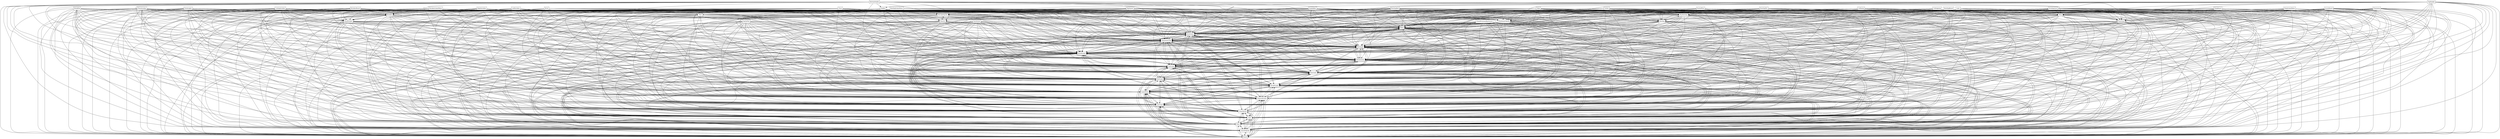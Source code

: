 digraph{
graph [rankdir=TB];
node [shape=box];
edge [arrowhead=normal];
0[label="Pong",]
1[label="Wall",]
2[label="Lane",]
3[label="Pucksupply",]
4[label="Leftpong",]
5[label="Menu",]
6[label="SaveGame",]
7[label="Floorbrickles",]
8[label="PlayBowling",]
9[label="Board",]
10[label="BrickPile",]
11[label="CheckPreviousBestScore",]
12[label="ClassDiagram",]
13[label="Rightpont",]
14[label="Point",]
15[label="Size",]
16[label="Bowling",]
17[label="GameSprite",]
18[label="Leftbrickles",]
19[label="StationarySprite",]
20[label="ListGame",]
21[label="Edge",]
22[label="BowlingPin",]
23[label="PongGameMenu",]
24[label="Brick",]
25[label="BowlingGameMenu",]
26[label="Brickles",]
27[label="Paddle",]
28[label="Gutter",]
29[label="BottomPaddle",]
30[label="UninstallGame",]
31[label="GameMenu",]
32[label="ArcadeGame",]
33[label="SaveScore",]
34[label="Floorpong",]
35[label="EndofAlley",]
36[label="ExitGame",]
37[label="MovableSprite",]
38[label="ScoreBoard",]
39[label="PlayGame",]
40[label="PlayPong",]
41[label="Puck",]
42[label="UseCases",]
43[label="DividingLine",]
44[label="Ceilingbrickles",]
45[label="TopPaddle",]
46[label="Ceilingpong",]
47[label="Initialization",]
48[label="InstallGame",]
49[label="Rightbrickles",]
50[label="PlayBrickles",]
51[label="Velocity",]
52[label="PongBoard",]
53[label="BricklesGameMenu",]
54[label="BowlingBoard",]
55[label="SpritePair",]
56[label="RackofPins",]
57[label="BricklesBoard",]
58[label="Rectangle",]
59[label="BowlingBall",]
60[label="AnimationLoop",]
0->5[label="",]
0->6[label="",]
0->9[label="",]
0->12[label="",]
0->14[label="",]
0->15[label="",]
0->17[label="",]
0->20[label="",]
0->30[label="",]
0->31[label="",]
0->32[label="",]
0->36[label="",]
0->39[label="",]
0->40[label="",]
0->42[label="",]
0->47[label="",]
0->48[label="",]
0->58[label="",]
0->60[label="",]
1->5[label="",]
1->6[label="",]
1->9[label="",]
1->12[label="",]
1->14[label="",]
1->15[label="",]
1->17[label="",]
1->19[label="",]
1->20[label="",]
1->30[label="",]
1->31[label="",]
1->32[label="",]
1->36[label="",]
1->39[label="",]
1->42[label="",]
1->47[label="",]
1->48[label="",]
1->58[label="",]
1->60[label="",]
2->5[label="",]
2->6[label="",]
2->8[label="",]
2->9[label="",]
2->12[label="",]
2->14[label="",]
2->15[label="",]
2->16[label="",]
2->17[label="",]
2->19[label="",]
2->20[label="",]
2->30[label="",]
2->31[label="",]
2->32[label="",]
2->36[label="",]
2->39[label="",]
2->42[label="",]
2->47[label="",]
2->48[label="",]
2->58[label="",]
2->60[label="",]
3->5[label="",]
3->6[label="",]
3->9[label="",]
3->12[label="",]
3->14[label="",]
3->15[label="",]
3->17[label="",]
3->20[label="",]
3->26[label="",]
3->30[label="",]
3->31[label="",]
3->32[label="",]
3->36[label="",]
3->39[label="",]
3->42[label="",]
3->47[label="",]
3->48[label="",]
3->50[label="",]
3->58[label="",]
3->60[label="",]
4->0[label="",]
4->1[label="",]
4->5[label="",]
4->6[label="",]
4->9[label="",]
4->12[label="",]
4->14[label="",]
4->15[label="",]
4->17[label="",]
4->19[label="",]
4->20[label="",]
4->30[label="",]
4->31[label="",]
4->32[label="",]
4->36[label="",]
4->39[label="",]
4->40[label="",]
4->42[label="",]
4->47[label="",]
4->48[label="",]
4->58[label="",]
4->60[label="",]
5->6[label="",]
5->9[label="",]
5->12[label="",]
5->14[label="",]
5->15[label="",]
5->17[label="",]
5->20[label="",]
5->30[label="",]
5->31[label="",]
5->32[label="",]
5->36[label="",]
5->39[label="",]
5->42[label="",]
5->47[label="",]
5->48[label="",]
5->58[label="",]
5->60[label="",]
6->5[label="",]
6->9[label="",]
6->12[label="",]
6->14[label="",]
6->15[label="",]
6->17[label="",]
6->20[label="",]
6->30[label="",]
6->31[label="",]
6->32[label="",]
6->36[label="",]
6->39[label="",]
6->42[label="",]
6->47[label="",]
6->48[label="",]
6->58[label="",]
6->60[label="",]
7->5[label="",]
7->6[label="",]
7->9[label="",]
7->12[label="",]
7->14[label="",]
7->15[label="",]
7->17[label="",]
7->19[label="",]
7->20[label="",]
7->26[label="",]
7->30[label="",]
7->31[label="",]
7->32[label="",]
7->36[label="",]
7->39[label="",]
7->42[label="",]
7->47[label="",]
7->48[label="",]
7->50[label="",]
7->58[label="",]
7->60[label="",]
8->5[label="",]
8->6[label="",]
8->9[label="",]
8->12[label="",]
8->14[label="",]
8->15[label="",]
8->16[label="",]
8->17[label="",]
8->20[label="",]
8->30[label="",]
8->31[label="",]
8->32[label="",]
8->36[label="",]
8->39[label="",]
8->42[label="",]
8->47[label="",]
8->48[label="",]
8->58[label="",]
8->60[label="",]
9->5[label="",]
9->6[label="",]
9->12[label="",]
9->14[label="",]
9->15[label="",]
9->17[label="",]
9->20[label="",]
9->30[label="",]
9->31[label="",]
9->32[label="",]
9->36[label="",]
9->39[label="",]
9->42[label="",]
9->47[label="",]
9->48[label="",]
9->58[label="",]
9->60[label="",]
10->5[label="",]
10->6[label="",]
10->9[label="",]
10->12[label="",]
10->14[label="",]
10->15[label="",]
10->17[label="",]
10->19[label="",]
10->20[label="",]
10->26[label="",]
10->30[label="",]
10->31[label="",]
10->32[label="",]
10->36[label="",]
10->39[label="",]
10->42[label="",]
10->47[label="",]
10->48[label="",]
10->50[label="",]
10->58[label="",]
10->60[label="",]
11->5[label="",]
11->6[label="",]
11->9[label="",]
11->12[label="",]
11->14[label="",]
11->15[label="",]
11->17[label="",]
11->20[label="",]
11->30[label="",]
11->31[label="",]
11->32[label="",]
11->36[label="",]
11->39[label="",]
11->42[label="",]
11->47[label="",]
11->48[label="",]
11->58[label="",]
11->60[label="",]
12->5[label="",]
12->6[label="",]
12->9[label="",]
12->14[label="",]
12->15[label="",]
12->17[label="",]
12->20[label="",]
12->30[label="",]
12->31[label="",]
12->32[label="",]
12->36[label="",]
12->39[label="",]
12->42[label="",]
12->47[label="",]
12->48[label="",]
12->58[label="",]
12->60[label="",]
13->0[label="",]
13->1[label="",]
13->5[label="",]
13->6[label="",]
13->9[label="",]
13->12[label="",]
13->14[label="",]
13->15[label="",]
13->17[label="",]
13->19[label="",]
13->20[label="",]
13->30[label="",]
13->31[label="",]
13->32[label="",]
13->36[label="",]
13->39[label="",]
13->40[label="",]
13->42[label="",]
13->47[label="",]
13->48[label="",]
13->58[label="",]
13->60[label="",]
14->5[label="",]
14->6[label="",]
14->9[label="",]
14->12[label="",]
14->15[label="",]
14->17[label="",]
14->20[label="",]
14->30[label="",]
14->31[label="",]
14->32[label="",]
14->36[label="",]
14->39[label="",]
14->42[label="",]
14->47[label="",]
14->48[label="",]
14->58[label="",]
14->60[label="",]
15->5[label="",]
15->6[label="",]
15->9[label="",]
15->12[label="",]
15->14[label="",]
15->17[label="",]
15->20[label="",]
15->30[label="",]
15->31[label="",]
15->32[label="",]
15->36[label="",]
15->39[label="",]
15->42[label="",]
15->47[label="",]
15->48[label="",]
15->58[label="",]
15->60[label="",]
16->5[label="",]
16->6[label="",]
16->8[label="",]
16->9[label="",]
16->12[label="",]
16->14[label="",]
16->15[label="",]
16->17[label="",]
16->20[label="",]
16->30[label="",]
16->31[label="",]
16->32[label="",]
16->36[label="",]
16->39[label="",]
16->42[label="",]
16->47[label="",]
16->48[label="",]
16->58[label="",]
16->60[label="",]
17->5[label="",]
17->6[label="",]
17->9[label="",]
17->12[label="",]
17->14[label="",]
17->15[label="",]
17->20[label="",]
17->30[label="",]
17->31[label="",]
17->32[label="",]
17->36[label="",]
17->39[label="",]
17->42[label="",]
17->47[label="",]
17->48[label="",]
17->58[label="",]
17->60[label="",]
18->1[label="",]
18->5[label="",]
18->6[label="",]
18->9[label="",]
18->12[label="",]
18->14[label="",]
18->15[label="",]
18->17[label="",]
18->19[label="",]
18->20[label="",]
18->26[label="",]
18->30[label="",]
18->31[label="",]
18->32[label="",]
18->36[label="",]
18->39[label="",]
18->42[label="",]
18->47[label="",]
18->48[label="",]
18->50[label="",]
18->58[label="",]
18->60[label="",]
19->5[label="",]
19->6[label="",]
19->9[label="",]
19->12[label="",]
19->14[label="",]
19->15[label="",]
19->17[label="",]
19->20[label="",]
19->30[label="",]
19->31[label="",]
19->32[label="",]
19->36[label="",]
19->39[label="",]
19->42[label="",]
19->47[label="",]
19->48[label="",]
19->58[label="",]
19->60[label="",]
20->5[label="",]
20->6[label="",]
20->9[label="",]
20->12[label="",]
20->14[label="",]
20->15[label="",]
20->17[label="",]
20->30[label="",]
20->31[label="",]
20->32[label="",]
20->36[label="",]
20->39[label="",]
20->42[label="",]
20->47[label="",]
20->48[label="",]
20->58[label="",]
20->60[label="",]
21->5[label="",]
21->6[label="",]
21->8[label="",]
21->9[label="",]
21->12[label="",]
21->14[label="",]
21->15[label="",]
21->16[label="",]
21->17[label="",]
21->19[label="",]
21->20[label="",]
21->30[label="",]
21->31[label="",]
21->32[label="",]
21->36[label="",]
21->39[label="",]
21->42[label="",]
21->47[label="",]
21->48[label="",]
21->58[label="",]
21->60[label="",]
22->5[label="",]
22->6[label="",]
22->8[label="",]
22->9[label="",]
22->12[label="",]
22->14[label="",]
22->15[label="",]
22->16[label="",]
22->17[label="",]
22->20[label="",]
22->30[label="",]
22->31[label="",]
22->32[label="",]
22->36[label="",]
22->37[label="",]
22->39[label="",]
22->42[label="",]
22->47[label="",]
22->48[label="",]
22->51[label="",]
22->58[label="",]
22->60[label="",]
23->0[label="",]
23->5[label="",]
23->6[label="",]
23->9[label="",]
23->12[label="",]
23->14[label="",]
23->15[label="",]
23->17[label="",]
23->20[label="",]
23->30[label="",]
23->31[label="",]
23->32[label="",]
23->36[label="",]
23->39[label="",]
23->40[label="",]
23->42[label="",]
23->47[label="",]
23->48[label="",]
23->58[label="",]
23->60[label="",]
24->5[label="",]
24->6[label="",]
24->9[label="",]
24->12[label="",]
24->14[label="",]
24->15[label="",]
24->17[label="",]
24->19[label="",]
24->20[label="",]
24->26[label="",]
24->30[label="",]
24->31[label="",]
24->32[label="",]
24->36[label="",]
24->39[label="",]
24->42[label="",]
24->47[label="",]
24->48[label="",]
24->50[label="",]
24->58[label="",]
24->60[label="",]
25->5[label="",]
25->6[label="",]
25->8[label="",]
25->9[label="",]
25->12[label="",]
25->14[label="",]
25->15[label="",]
25->16[label="",]
25->17[label="",]
25->20[label="",]
25->30[label="",]
25->31[label="",]
25->32[label="",]
25->36[label="",]
25->39[label="",]
25->42[label="",]
25->47[label="",]
25->48[label="",]
25->58[label="",]
25->60[label="",]
26->5[label="",]
26->6[label="",]
26->9[label="",]
26->12[label="",]
26->14[label="",]
26->15[label="",]
26->17[label="",]
26->20[label="",]
26->30[label="",]
26->31[label="",]
26->32[label="",]
26->36[label="",]
26->39[label="",]
26->42[label="",]
26->47[label="",]
26->48[label="",]
26->50[label="",]
26->58[label="",]
26->60[label="",]
27->0[label="",]
27->5[label="",]
27->6[label="",]
27->9[label="",]
27->12[label="",]
27->14[label="",]
27->15[label="",]
27->17[label="",]
27->20[label="",]
27->30[label="",]
27->31[label="",]
27->32[label="",]
27->36[label="",]
27->37[label="",]
27->39[label="",]
27->40[label="",]
27->42[label="",]
27->47[label="",]
27->48[label="",]
27->51[label="",]
27->58[label="",]
27->60[label="",]
28->5[label="",]
28->6[label="",]
28->8[label="",]
28->9[label="",]
28->12[label="",]
28->14[label="",]
28->15[label="",]
28->16[label="",]
28->17[label="",]
28->19[label="",]
28->20[label="",]
28->30[label="",]
28->31[label="",]
28->32[label="",]
28->36[label="",]
28->39[label="",]
28->42[label="",]
28->47[label="",]
28->48[label="",]
28->58[label="",]
28->60[label="",]
29->0[label="",]
29->5[label="",]
29->6[label="",]
29->9[label="",]
29->12[label="",]
29->14[label="",]
29->15[label="",]
29->17[label="",]
29->20[label="",]
29->27[label="",]
29->30[label="",]
29->31[label="",]
29->32[label="",]
29->36[label="",]
29->37[label="",]
29->39[label="",]
29->40[label="",]
29->42[label="",]
29->47[label="",]
29->48[label="",]
29->51[label="",]
29->58[label="",]
29->60[label="",]
30->5[label="",]
30->6[label="",]
30->9[label="",]
30->12[label="",]
30->14[label="",]
30->15[label="",]
30->17[label="",]
30->20[label="",]
30->31[label="",]
30->32[label="",]
30->36[label="",]
30->39[label="",]
30->42[label="",]
30->47[label="",]
30->48[label="",]
30->58[label="",]
30->60[label="",]
31->5[label="",]
31->6[label="",]
31->9[label="",]
31->12[label="",]
31->14[label="",]
31->15[label="",]
31->17[label="",]
31->20[label="",]
31->30[label="",]
31->32[label="",]
31->36[label="",]
31->39[label="",]
31->42[label="",]
31->47[label="",]
31->48[label="",]
31->58[label="",]
31->60[label="",]
32->5[label="",]
32->6[label="",]
32->9[label="",]
32->12[label="",]
32->14[label="",]
32->15[label="",]
32->17[label="",]
32->20[label="",]
32->30[label="",]
32->31[label="",]
32->36[label="",]
32->39[label="",]
32->42[label="",]
32->47[label="",]
32->48[label="",]
32->58[label="",]
32->60[label="",]
33->5[label="",]
33->6[label="",]
33->9[label="",]
33->12[label="",]
33->14[label="",]
33->15[label="",]
33->17[label="",]
33->20[label="",]
33->30[label="",]
33->31[label="",]
33->32[label="",]
33->36[label="",]
33->39[label="",]
33->42[label="",]
33->47[label="",]
33->48[label="",]
33->58[label="",]
33->60[label="",]
34->0[label="",]
34->5[label="",]
34->6[label="",]
34->9[label="",]
34->12[label="",]
34->14[label="",]
34->15[label="",]
34->17[label="",]
34->19[label="",]
34->20[label="",]
34->30[label="",]
34->31[label="",]
34->32[label="",]
34->36[label="",]
34->39[label="",]
34->40[label="",]
34->42[label="",]
34->47[label="",]
34->48[label="",]
34->58[label="",]
34->60[label="",]
35->5[label="",]
35->6[label="",]
35->8[label="",]
35->9[label="",]
35->12[label="",]
35->14[label="",]
35->15[label="",]
35->16[label="",]
35->17[label="",]
35->19[label="",]
35->20[label="",]
35->30[label="",]
35->31[label="",]
35->32[label="",]
35->36[label="",]
35->39[label="",]
35->42[label="",]
35->47[label="",]
35->48[label="",]
35->58[label="",]
35->60[label="",]
36->5[label="",]
36->6[label="",]
36->9[label="",]
36->12[label="",]
36->14[label="",]
36->15[label="",]
36->17[label="",]
36->20[label="",]
36->30[label="",]
36->31[label="",]
36->32[label="",]
36->39[label="",]
36->42[label="",]
36->47[label="",]
36->48[label="",]
36->58[label="",]
36->60[label="",]
37->5[label="",]
37->6[label="",]
37->9[label="",]
37->12[label="",]
37->14[label="",]
37->15[label="",]
37->17[label="",]
37->20[label="",]
37->30[label="",]
37->31[label="",]
37->32[label="",]
37->36[label="",]
37->39[label="",]
37->42[label="",]
37->47[label="",]
37->48[label="",]
37->51[label="",]
37->58[label="",]
37->60[label="",]
38->0[label="",]
38->5[label="",]
38->6[label="",]
38->9[label="",]
38->12[label="",]
38->14[label="",]
38->15[label="",]
38->17[label="",]
38->19[label="",]
38->20[label="",]
38->30[label="",]
38->31[label="",]
38->32[label="",]
38->36[label="",]
38->39[label="",]
38->40[label="",]
38->42[label="",]
38->47[label="",]
38->48[label="",]
38->58[label="",]
38->60[label="",]
39->5[label="",]
39->6[label="",]
39->9[label="",]
39->12[label="",]
39->14[label="",]
39->15[label="",]
39->17[label="",]
39->20[label="",]
39->30[label="",]
39->31[label="",]
39->32[label="",]
39->36[label="",]
39->42[label="",]
39->47[label="",]
39->48[label="",]
39->58[label="",]
39->60[label="",]
40->0[label="",]
40->5[label="",]
40->6[label="",]
40->9[label="",]
40->12[label="",]
40->14[label="",]
40->15[label="",]
40->17[label="",]
40->20[label="",]
40->30[label="",]
40->31[label="",]
40->32[label="",]
40->36[label="",]
40->39[label="",]
40->42[label="",]
40->47[label="",]
40->48[label="",]
40->58[label="",]
40->60[label="",]
41->5[label="",]
41->6[label="",]
41->9[label="",]
41->12[label="",]
41->14[label="",]
41->15[label="",]
41->17[label="",]
41->20[label="",]
41->30[label="",]
41->31[label="",]
41->32[label="",]
41->36[label="",]
41->37[label="",]
41->39[label="",]
41->42[label="",]
41->47[label="",]
41->48[label="",]
41->51[label="",]
41->58[label="",]
41->60[label="",]
42->5[label="",]
42->6[label="",]
42->9[label="",]
42->12[label="",]
42->14[label="",]
42->15[label="",]
42->17[label="",]
42->20[label="",]
42->30[label="",]
42->31[label="",]
42->32[label="",]
42->36[label="",]
42->39[label="",]
42->47[label="",]
42->48[label="",]
42->58[label="",]
42->60[label="",]
43->0[label="",]
43->5[label="",]
43->6[label="",]
43->9[label="",]
43->12[label="",]
43->14[label="",]
43->15[label="",]
43->17[label="",]
43->19[label="",]
43->20[label="",]
43->30[label="",]
43->31[label="",]
43->32[label="",]
43->36[label="",]
43->39[label="",]
43->40[label="",]
43->42[label="",]
43->47[label="",]
43->48[label="",]
43->58[label="",]
43->60[label="",]
44->5[label="",]
44->6[label="",]
44->9[label="",]
44->12[label="",]
44->14[label="",]
44->15[label="",]
44->17[label="",]
44->19[label="",]
44->20[label="",]
44->26[label="",]
44->30[label="",]
44->31[label="",]
44->32[label="",]
44->36[label="",]
44->39[label="",]
44->42[label="",]
44->47[label="",]
44->48[label="",]
44->50[label="",]
44->58[label="",]
44->60[label="",]
45->0[label="",]
45->5[label="",]
45->6[label="",]
45->9[label="",]
45->12[label="",]
45->14[label="",]
45->15[label="",]
45->17[label="",]
45->20[label="",]
45->27[label="",]
45->30[label="",]
45->31[label="",]
45->32[label="",]
45->36[label="",]
45->37[label="",]
45->39[label="",]
45->40[label="",]
45->42[label="",]
45->47[label="",]
45->48[label="",]
45->51[label="",]
45->58[label="",]
45->60[label="",]
46->0[label="",]
46->5[label="",]
46->6[label="",]
46->9[label="",]
46->12[label="",]
46->14[label="",]
46->15[label="",]
46->17[label="",]
46->19[label="",]
46->20[label="",]
46->30[label="",]
46->31[label="",]
46->32[label="",]
46->36[label="",]
46->39[label="",]
46->40[label="",]
46->42[label="",]
46->47[label="",]
46->48[label="",]
46->58[label="",]
46->60[label="",]
47->5[label="",]
47->6[label="",]
47->9[label="",]
47->12[label="",]
47->14[label="",]
47->15[label="",]
47->17[label="",]
47->20[label="",]
47->30[label="",]
47->31[label="",]
47->32[label="",]
47->36[label="",]
47->39[label="",]
47->42[label="",]
47->48[label="",]
47->58[label="",]
47->60[label="",]
48->5[label="",]
48->6[label="",]
48->9[label="",]
48->12[label="",]
48->14[label="",]
48->15[label="",]
48->17[label="",]
48->20[label="",]
48->30[label="",]
48->31[label="",]
48->32[label="",]
48->36[label="",]
48->39[label="",]
48->42[label="",]
48->47[label="",]
48->58[label="",]
48->60[label="",]
49->1[label="",]
49->5[label="",]
49->6[label="",]
49->9[label="",]
49->12[label="",]
49->14[label="",]
49->15[label="",]
49->17[label="",]
49->19[label="",]
49->20[label="",]
49->26[label="",]
49->30[label="",]
49->31[label="",]
49->32[label="",]
49->36[label="",]
49->39[label="",]
49->42[label="",]
49->47[label="",]
49->48[label="",]
49->50[label="",]
49->58[label="",]
49->60[label="",]
50->5[label="",]
50->6[label="",]
50->9[label="",]
50->12[label="",]
50->14[label="",]
50->15[label="",]
50->17[label="",]
50->20[label="",]
50->26[label="",]
50->30[label="",]
50->31[label="",]
50->32[label="",]
50->36[label="",]
50->39[label="",]
50->42[label="",]
50->47[label="",]
50->48[label="",]
50->58[label="",]
50->60[label="",]
51->5[label="",]
51->6[label="",]
51->9[label="",]
51->12[label="",]
51->14[label="",]
51->15[label="",]
51->17[label="",]
51->20[label="",]
51->30[label="",]
51->31[label="",]
51->32[label="",]
51->36[label="",]
51->37[label="",]
51->39[label="",]
51->42[label="",]
51->47[label="",]
51->48[label="",]
51->58[label="",]
51->60[label="",]
52->0[label="",]
52->5[label="",]
52->6[label="",]
52->9[label="",]
52->12[label="",]
52->14[label="",]
52->15[label="",]
52->17[label="",]
52->20[label="",]
52->30[label="",]
52->31[label="",]
52->32[label="",]
52->36[label="",]
52->39[label="",]
52->40[label="",]
52->42[label="",]
52->47[label="",]
52->48[label="",]
52->58[label="",]
52->60[label="",]
53->5[label="",]
53->6[label="",]
53->9[label="",]
53->12[label="",]
53->14[label="",]
53->15[label="",]
53->17[label="",]
53->20[label="",]
53->26[label="",]
53->30[label="",]
53->31[label="",]
53->32[label="",]
53->36[label="",]
53->39[label="",]
53->42[label="",]
53->47[label="",]
53->48[label="",]
53->50[label="",]
53->58[label="",]
53->60[label="",]
54->5[label="",]
54->6[label="",]
54->8[label="",]
54->9[label="",]
54->12[label="",]
54->14[label="",]
54->15[label="",]
54->16[label="",]
54->17[label="",]
54->20[label="",]
54->30[label="",]
54->31[label="",]
54->32[label="",]
54->36[label="",]
54->39[label="",]
54->42[label="",]
54->47[label="",]
54->48[label="",]
54->58[label="",]
54->60[label="",]
55->5[label="",]
55->6[label="",]
55->9[label="",]
55->12[label="",]
55->14[label="",]
55->15[label="",]
55->17[label="",]
55->20[label="",]
55->30[label="",]
55->31[label="",]
55->32[label="",]
55->36[label="",]
55->39[label="",]
55->42[label="",]
55->47[label="",]
55->48[label="",]
55->58[label="",]
55->60[label="",]
56->5[label="",]
56->6[label="",]
56->8[label="",]
56->9[label="",]
56->12[label="",]
56->14[label="",]
56->15[label="",]
56->16[label="",]
56->17[label="",]
56->19[label="",]
56->20[label="",]
56->30[label="",]
56->31[label="",]
56->32[label="",]
56->36[label="",]
56->39[label="",]
56->42[label="",]
56->47[label="",]
56->48[label="",]
56->58[label="",]
56->60[label="",]
57->5[label="",]
57->6[label="",]
57->9[label="",]
57->12[label="",]
57->14[label="",]
57->15[label="",]
57->17[label="",]
57->20[label="",]
57->26[label="",]
57->30[label="",]
57->31[label="",]
57->32[label="",]
57->36[label="",]
57->39[label="",]
57->42[label="",]
57->47[label="",]
57->48[label="",]
57->50[label="",]
57->58[label="",]
57->60[label="",]
58->5[label="",]
58->6[label="",]
58->9[label="",]
58->12[label="",]
58->14[label="",]
58->15[label="",]
58->17[label="",]
58->20[label="",]
58->30[label="",]
58->31[label="",]
58->32[label="",]
58->36[label="",]
58->39[label="",]
58->42[label="",]
58->47[label="",]
58->48[label="",]
58->60[label="",]
59->5[label="",]
59->6[label="",]
59->8[label="",]
59->9[label="",]
59->12[label="",]
59->14[label="",]
59->15[label="",]
59->16[label="",]
59->17[label="",]
59->20[label="",]
59->30[label="",]
59->31[label="",]
59->32[label="",]
59->36[label="",]
59->37[label="",]
59->39[label="",]
59->42[label="",]
59->47[label="",]
59->48[label="",]
59->51[label="",]
59->58[label="",]
59->60[label="",]
60->5[label="",]
60->6[label="",]
60->9[label="",]
60->12[label="",]
60->14[label="",]
60->15[label="",]
60->17[label="",]
60->20[label="",]
60->30[label="",]
60->31[label="",]
60->32[label="",]
60->36[label="",]
60->39[label="",]
60->42[label="",]
60->47[label="",]
60->48[label="",]
60->58[label="",]
}
